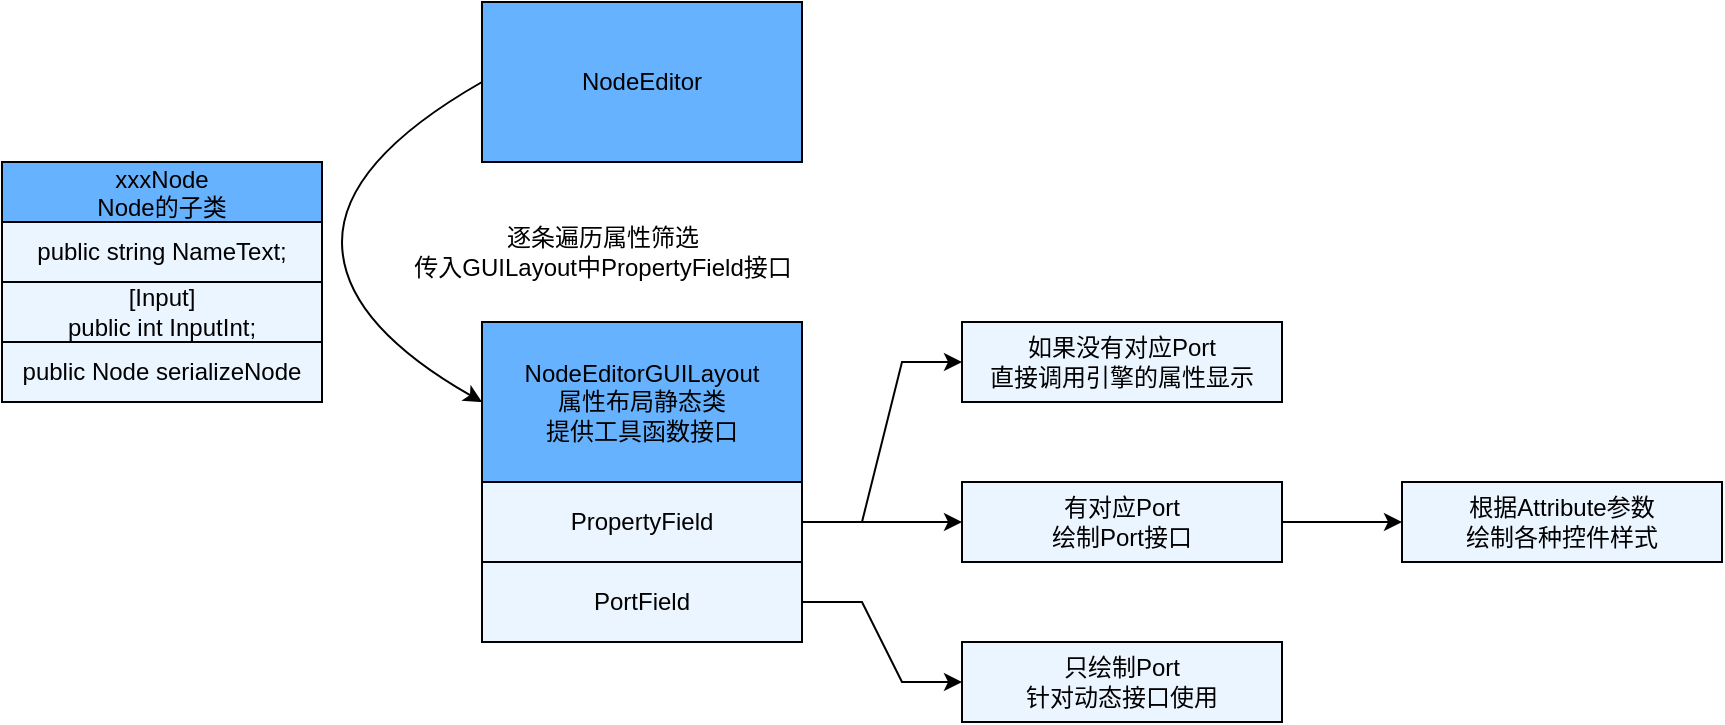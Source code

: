 <mxfile version="16.0.2" type="device"><diagram id="D9d5gcE2Wffv7UZsV0Gz" name="第 1 页"><mxGraphModel dx="1102" dy="865" grid="1" gridSize="10" guides="1" tooltips="1" connect="1" arrows="1" fold="1" page="1" pageScale="1" pageWidth="827" pageHeight="1169" math="0" shadow="0"><root><mxCell id="0"/><mxCell id="1" parent="0"/><mxCell id="uNqsPkV71fGqBTuC-Q6q-1" value="xxxNode&#10;Node的子类" style="swimlane;fontStyle=0;childLayout=stackLayout;horizontal=1;startSize=30;horizontalStack=0;resizeParent=1;resizeParentMax=0;resizeLast=0;collapsible=1;marginBottom=0;fillColor=#66B2FF;" vertex="1" parent="1"><mxGeometry x="40" y="240" width="160" height="120" as="geometry"/></mxCell><mxCell id="uNqsPkV71fGqBTuC-Q6q-5" value="&lt;span style=&quot;text-align: left&quot;&gt;public string NameText;&lt;/span&gt;" style="rounded=0;whiteSpace=wrap;html=1;fillColor=#EBF5FF;" vertex="1" parent="uNqsPkV71fGqBTuC-Q6q-1"><mxGeometry y="30" width="160" height="30" as="geometry"/></mxCell><mxCell id="uNqsPkV71fGqBTuC-Q6q-10" value="&lt;span style=&quot;text-align: left&quot;&gt;[Input]&lt;/span&gt;&lt;br style=&quot;padding: 0px ; margin: 0px ; text-align: left&quot;&gt;&lt;span style=&quot;text-align: left&quot;&gt;public int InputInt;&lt;/span&gt;" style="rounded=0;whiteSpace=wrap;html=1;fillColor=#EBF5FF;" vertex="1" parent="uNqsPkV71fGqBTuC-Q6q-1"><mxGeometry y="60" width="160" height="30" as="geometry"/></mxCell><mxCell id="uNqsPkV71fGqBTuC-Q6q-11" value="&lt;span style=&quot;text-align: left&quot;&gt;public Node serializeNode&lt;/span&gt;" style="rounded=0;whiteSpace=wrap;html=1;fillColor=#EBF5FF;" vertex="1" parent="uNqsPkV71fGqBTuC-Q6q-1"><mxGeometry y="90" width="160" height="30" as="geometry"/></mxCell><mxCell id="uNqsPkV71fGqBTuC-Q6q-12" value="NodeEditor" style="rounded=0;whiteSpace=wrap;html=1;fillColor=#66B2FF;" vertex="1" parent="1"><mxGeometry x="280" y="160" width="160" height="80" as="geometry"/></mxCell><mxCell id="uNqsPkV71fGqBTuC-Q6q-16" value="" style="curved=1;endArrow=classic;html=1;rounded=0;entryX=0;entryY=0.5;entryDx=0;entryDy=0;exitX=0;exitY=0.5;exitDx=0;exitDy=0;" edge="1" parent="1" source="uNqsPkV71fGqBTuC-Q6q-12" target="uNqsPkV71fGqBTuC-Q6q-13"><mxGeometry width="50" height="50" relative="1" as="geometry"><mxPoint x="250" y="160" as="sourcePoint"/><mxPoint x="260" y="370" as="targetPoint"/><Array as="points"><mxPoint x="210" y="240"/><mxPoint x="210" y="320"/></Array></mxGeometry></mxCell><mxCell id="uNqsPkV71fGqBTuC-Q6q-18" value="逐条遍历属性筛选&lt;br&gt;传入GUILayout中PropertyField接口" style="text;html=1;align=center;verticalAlign=middle;resizable=0;points=[];autosize=1;strokeColor=none;fillColor=none;" vertex="1" parent="1"><mxGeometry x="240" y="270" width="200" height="30" as="geometry"/></mxCell><mxCell id="uNqsPkV71fGqBTuC-Q6q-20" value="" style="group" vertex="1" connectable="0" parent="1"><mxGeometry x="280" y="320" width="160" height="120" as="geometry"/></mxCell><mxCell id="uNqsPkV71fGqBTuC-Q6q-13" value="NodeEditorGUILayout&lt;br&gt;属性布局静态类&lt;br&gt;提供工具函数接口" style="rounded=0;whiteSpace=wrap;html=1;fillColor=#66B2FF;" vertex="1" parent="uNqsPkV71fGqBTuC-Q6q-20"><mxGeometry width="160" height="80" as="geometry"/></mxCell><mxCell id="uNqsPkV71fGqBTuC-Q6q-19" value="PropertyField" style="rounded=0;whiteSpace=wrap;html=1;fillColor=#EBF5FF;" vertex="1" parent="uNqsPkV71fGqBTuC-Q6q-20"><mxGeometry y="80" width="160" height="40" as="geometry"/></mxCell><mxCell id="uNqsPkV71fGqBTuC-Q6q-21" value="如果没有对应Port&lt;br&gt;直接调用引擎的属性显示" style="rounded=0;whiteSpace=wrap;html=1;fillColor=#EBF5FF;" vertex="1" parent="1"><mxGeometry x="520" y="320" width="160" height="40" as="geometry"/></mxCell><mxCell id="uNqsPkV71fGqBTuC-Q6q-22" style="edgeStyle=entityRelationEdgeStyle;rounded=0;orthogonalLoop=1;jettySize=auto;html=1;" edge="1" parent="1" source="uNqsPkV71fGqBTuC-Q6q-19" target="uNqsPkV71fGqBTuC-Q6q-21"><mxGeometry relative="1" as="geometry"/></mxCell><mxCell id="uNqsPkV71fGqBTuC-Q6q-27" style="edgeStyle=entityRelationEdgeStyle;rounded=0;orthogonalLoop=1;jettySize=auto;html=1;" edge="1" parent="1" source="uNqsPkV71fGqBTuC-Q6q-23" target="uNqsPkV71fGqBTuC-Q6q-26"><mxGeometry relative="1" as="geometry"/></mxCell><mxCell id="uNqsPkV71fGqBTuC-Q6q-23" value="有对应Port&lt;br&gt;绘制Port接口" style="rounded=0;whiteSpace=wrap;html=1;fillColor=#EBF5FF;" vertex="1" parent="1"><mxGeometry x="520" y="400" width="160" height="40" as="geometry"/></mxCell><mxCell id="uNqsPkV71fGqBTuC-Q6q-24" style="edgeStyle=entityRelationEdgeStyle;rounded=0;orthogonalLoop=1;jettySize=auto;html=1;" edge="1" parent="1" source="uNqsPkV71fGqBTuC-Q6q-19" target="uNqsPkV71fGqBTuC-Q6q-23"><mxGeometry relative="1" as="geometry"/></mxCell><mxCell id="uNqsPkV71fGqBTuC-Q6q-29" style="edgeStyle=entityRelationEdgeStyle;rounded=0;orthogonalLoop=1;jettySize=auto;html=1;" edge="1" parent="1" source="uNqsPkV71fGqBTuC-Q6q-25" target="uNqsPkV71fGqBTuC-Q6q-28"><mxGeometry relative="1" as="geometry"/></mxCell><mxCell id="uNqsPkV71fGqBTuC-Q6q-25" value="PortField" style="rounded=0;whiteSpace=wrap;html=1;fillColor=#EBF5FF;" vertex="1" parent="1"><mxGeometry x="280" y="440" width="160" height="40" as="geometry"/></mxCell><mxCell id="uNqsPkV71fGqBTuC-Q6q-26" value="根据Attribute参数&lt;br&gt;绘制各种控件样式" style="rounded=0;whiteSpace=wrap;html=1;fillColor=#EBF5FF;" vertex="1" parent="1"><mxGeometry x="740" y="400" width="160" height="40" as="geometry"/></mxCell><mxCell id="uNqsPkV71fGqBTuC-Q6q-28" value="只绘制Port&lt;br&gt;针对动态接口使用" style="rounded=0;whiteSpace=wrap;html=1;fillColor=#EBF5FF;" vertex="1" parent="1"><mxGeometry x="520" y="480" width="160" height="40" as="geometry"/></mxCell></root></mxGraphModel></diagram></mxfile>